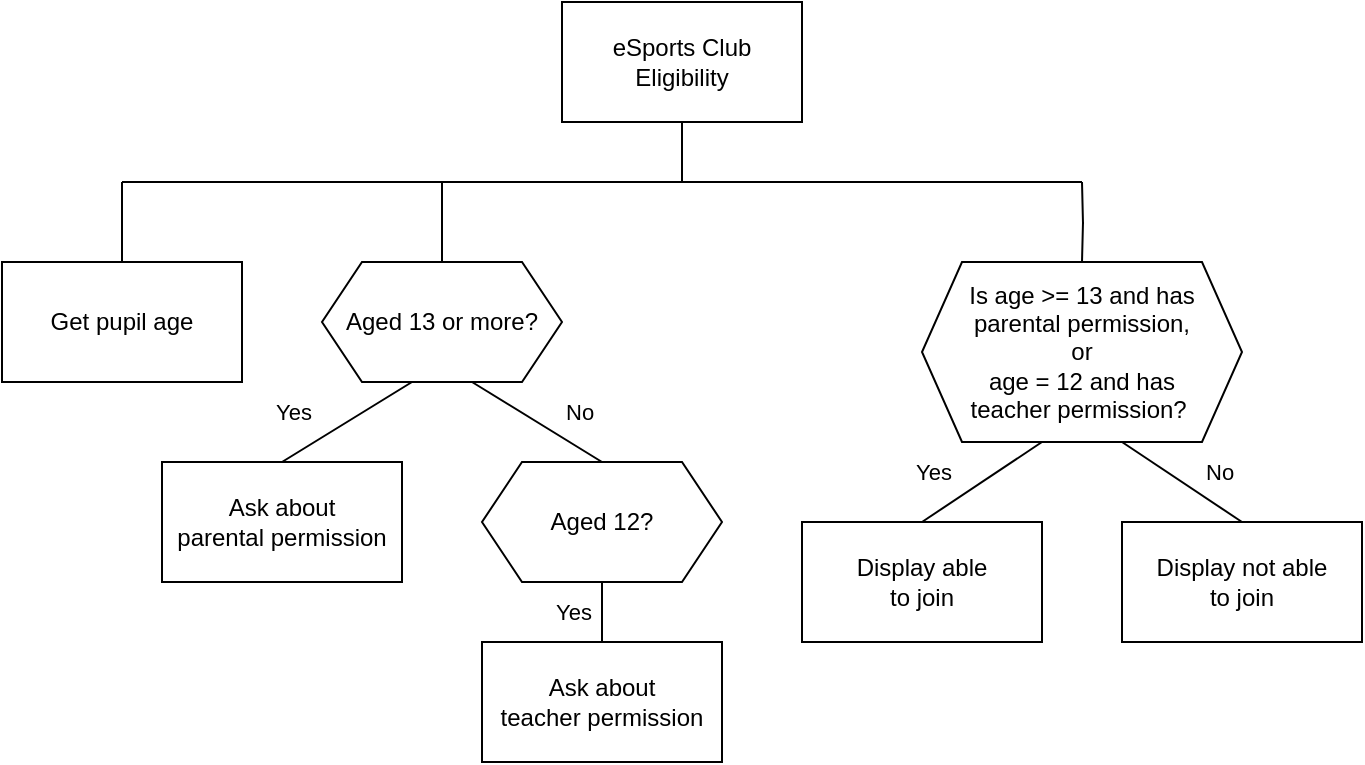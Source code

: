 <mxfile version="28.1.2" pages="2">
  <diagram name="sd1" id="x4vyvjrS_VT7jvUPFso6">
    <mxGraphModel dx="507" dy="333" grid="1" gridSize="10" guides="1" tooltips="1" connect="1" arrows="1" fold="1" page="1" pageScale="1" pageWidth="1169" pageHeight="827" math="0" shadow="0">
      <root>
        <mxCell id="zTi542Yw0DNZkE5UivS6-0" />
        <mxCell id="zTi542Yw0DNZkE5UivS6-1" parent="zTi542Yw0DNZkE5UivS6-0" />
        <mxCell id="zTi542Yw0DNZkE5UivS6-2" style="edgeStyle=orthogonalEdgeStyle;shape=connector;rounded=0;orthogonalLoop=1;jettySize=auto;html=1;exitX=0.5;exitY=1;exitDx=0;exitDy=0;labelBackgroundColor=default;strokeColor=default;fontFamily=Helvetica;fontSize=11;fontColor=default;endArrow=none;endFill=0;" parent="zTi542Yw0DNZkE5UivS6-1" source="zTi542Yw0DNZkE5UivS6-3" edge="1">
          <mxGeometry relative="1" as="geometry">
            <mxPoint x="580" y="220" as="targetPoint" />
          </mxGeometry>
        </mxCell>
        <mxCell id="zTi542Yw0DNZkE5UivS6-3" value="eSports Club&lt;div&gt;Eligibility&lt;/div&gt;" style="rounded=0;whiteSpace=wrap;html=1;fillColor=none;" parent="zTi542Yw0DNZkE5UivS6-1" vertex="1">
          <mxGeometry x="520" y="130" width="120" height="60" as="geometry" />
        </mxCell>
        <mxCell id="zTi542Yw0DNZkE5UivS6-4" style="edgeStyle=orthogonalEdgeStyle;rounded=0;orthogonalLoop=1;jettySize=auto;html=1;exitX=0.5;exitY=0;exitDx=0;exitDy=0;endArrow=none;endFill=0;" parent="zTi542Yw0DNZkE5UivS6-1" source="zTi542Yw0DNZkE5UivS6-5" edge="1">
          <mxGeometry relative="1" as="geometry">
            <mxPoint x="300" y="220" as="targetPoint" />
          </mxGeometry>
        </mxCell>
        <mxCell id="zTi542Yw0DNZkE5UivS6-5" value="Get pupil age" style="rounded=0;whiteSpace=wrap;html=1;fillColor=none;" parent="zTi542Yw0DNZkE5UivS6-1" vertex="1">
          <mxGeometry x="240" y="260" width="120" height="60" as="geometry" />
        </mxCell>
        <mxCell id="zTi542Yw0DNZkE5UivS6-9" value="Display able&lt;div&gt;to join&lt;/div&gt;" style="rounded=0;whiteSpace=wrap;html=1;fillColor=none;" parent="zTi542Yw0DNZkE5UivS6-1" vertex="1">
          <mxGeometry x="640" y="390" width="120" height="60" as="geometry" />
        </mxCell>
        <mxCell id="zTi542Yw0DNZkE5UivS6-14" value="" style="endArrow=none;html=1;rounded=0;" parent="zTi542Yw0DNZkE5UivS6-1" edge="1">
          <mxGeometry width="50" height="50" relative="1" as="geometry">
            <mxPoint x="300" y="220" as="sourcePoint" />
            <mxPoint x="780" y="220" as="targetPoint" />
          </mxGeometry>
        </mxCell>
        <mxCell id="zTi542Yw0DNZkE5UivS6-15" value="Yes" style="text;html=1;strokeColor=none;fillColor=none;align=right;verticalAlign=middle;whiteSpace=wrap;rounded=0;fontSize=11;fontFamily=Helvetica;fontColor=default;spacing=2;spacingRight=3;" parent="zTi542Yw0DNZkE5UivS6-1" vertex="1">
          <mxGeometry x="370" y="320" width="30" height="30" as="geometry" />
        </mxCell>
        <mxCell id="zTi542Yw0DNZkE5UivS6-16" value="Yes" style="text;html=1;strokeColor=none;fillColor=none;align=right;verticalAlign=middle;whiteSpace=wrap;rounded=0;fontSize=11;fontFamily=Helvetica;fontColor=default;spacing=2;spacingRight=3;" parent="zTi542Yw0DNZkE5UivS6-1" vertex="1">
          <mxGeometry x="690" y="350" width="30" height="30" as="geometry" />
        </mxCell>
        <mxCell id="zTi542Yw0DNZkE5UivS6-19" value="Is age &amp;gt;= 13 and has&lt;div&gt;parental permission,&lt;div&gt;or&lt;/div&gt;&lt;div&gt;age = 12 and has&lt;/div&gt;&lt;div&gt;&lt;span style=&quot;background-color: transparent; color: light-dark(rgb(0, 0, 0), rgb(255, 255, 255));&quot;&gt;teacher permission?&amp;nbsp;&lt;/span&gt;&lt;/div&gt;&lt;/div&gt;" style="shape=hexagon;perimeter=hexagonPerimeter2;whiteSpace=wrap;html=1;fixedSize=1;fillColor=none;" parent="zTi542Yw0DNZkE5UivS6-1" vertex="1">
          <mxGeometry x="700" y="260" width="160" height="90" as="geometry" />
        </mxCell>
        <mxCell id="225vPOaHnL1gHCbmEkO4-0" style="edgeStyle=orthogonalEdgeStyle;rounded=0;orthogonalLoop=1;jettySize=auto;html=1;exitX=0.5;exitY=0;exitDx=0;exitDy=0;endArrow=none;endFill=0;" edge="1" parent="zTi542Yw0DNZkE5UivS6-1" source="zTi542Yw0DNZkE5UivS6-22">
          <mxGeometry relative="1" as="geometry">
            <mxPoint x="460" y="220" as="targetPoint" />
          </mxGeometry>
        </mxCell>
        <mxCell id="zTi542Yw0DNZkE5UivS6-22" value="Aged 13 or more?" style="shape=hexagon;perimeter=hexagonPerimeter2;whiteSpace=wrap;html=1;fixedSize=1;fillColor=none;" parent="zTi542Yw0DNZkE5UivS6-1" vertex="1">
          <mxGeometry x="400" y="260" width="120" height="60" as="geometry" />
        </mxCell>
        <mxCell id="zTi542Yw0DNZkE5UivS6-31" style="edgeStyle=orthogonalEdgeStyle;shape=connector;rounded=0;orthogonalLoop=1;jettySize=auto;html=1;exitX=0.5;exitY=0;exitDx=0;exitDy=0;strokeColor=default;align=center;verticalAlign=middle;fontFamily=Helvetica;fontSize=11;fontColor=default;labelBackgroundColor=default;endArrow=none;endFill=0;" parent="zTi542Yw0DNZkE5UivS6-1" edge="1">
          <mxGeometry relative="1" as="geometry">
            <mxPoint x="780" y="220" as="targetPoint" />
            <mxPoint x="780" y="260" as="sourcePoint" />
          </mxGeometry>
        </mxCell>
        <mxCell id="zTi542Yw0DNZkE5UivS6-34" value="Ask about&lt;div&gt;parental permission&lt;/div&gt;" style="rounded=0;whiteSpace=wrap;html=1;fillColor=none;" parent="zTi542Yw0DNZkE5UivS6-1" vertex="1">
          <mxGeometry x="320" y="360" width="120" height="60" as="geometry" />
        </mxCell>
        <mxCell id="zTi542Yw0DNZkE5UivS6-38" value="" style="endArrow=none;html=1;rounded=0;strokeColor=default;align=center;verticalAlign=middle;fontFamily=Helvetica;fontSize=11;fontColor=default;labelBackgroundColor=default;exitX=0.5;exitY=0;exitDx=0;exitDy=0;entryX=0.375;entryY=1;entryDx=0;entryDy=0;" parent="zTi542Yw0DNZkE5UivS6-1" source="zTi542Yw0DNZkE5UivS6-34" target="zTi542Yw0DNZkE5UivS6-22" edge="1">
          <mxGeometry width="50" height="50" relative="1" as="geometry">
            <mxPoint x="300" y="360" as="sourcePoint" />
            <mxPoint x="450" y="340" as="targetPoint" />
          </mxGeometry>
        </mxCell>
        <mxCell id="M2x0D-HvSped527veQFM-3" style="shape=connector;rounded=0;orthogonalLoop=1;jettySize=auto;html=1;exitX=0.5;exitY=0;exitDx=0;exitDy=0;strokeColor=default;align=center;verticalAlign=middle;fontFamily=Helvetica;fontSize=11;fontColor=default;labelBackgroundColor=default;endArrow=none;endFill=0;entryX=0.625;entryY=1;entryDx=0;entryDy=0;" parent="zTi542Yw0DNZkE5UivS6-1" source="225vPOaHnL1gHCbmEkO4-2" target="zTi542Yw0DNZkE5UivS6-22" edge="1">
          <mxGeometry relative="1" as="geometry">
            <mxPoint x="475" y="340" as="targetPoint" />
            <mxPoint x="540" y="360" as="sourcePoint" />
          </mxGeometry>
        </mxCell>
        <mxCell id="M2x0D-HvSped527veQFM-9" style="edgeStyle=none;shape=connector;rounded=0;orthogonalLoop=1;jettySize=auto;html=1;exitX=0.5;exitY=0;exitDx=0;exitDy=0;entryX=0.625;entryY=1;entryDx=0;entryDy=0;strokeColor=default;align=center;verticalAlign=middle;fontFamily=Helvetica;fontSize=11;fontColor=default;labelBackgroundColor=default;endArrow=none;endFill=0;" parent="zTi542Yw0DNZkE5UivS6-1" source="M2x0D-HvSped527veQFM-5" target="zTi542Yw0DNZkE5UivS6-19" edge="1">
          <mxGeometry relative="1" as="geometry" />
        </mxCell>
        <mxCell id="M2x0D-HvSped527veQFM-5" value="Display not able&lt;div&gt;to join&lt;/div&gt;" style="rounded=0;whiteSpace=wrap;html=1;fillColor=none;" parent="zTi542Yw0DNZkE5UivS6-1" vertex="1">
          <mxGeometry x="800" y="390" width="120" height="60" as="geometry" />
        </mxCell>
        <mxCell id="M2x0D-HvSped527veQFM-6" value="No" style="text;html=1;strokeColor=none;fillColor=none;align=left;verticalAlign=middle;whiteSpace=wrap;rounded=0;fontSize=11;fontFamily=Helvetica;fontColor=default;spacing=2;spacingRight=3;" parent="zTi542Yw0DNZkE5UivS6-1" vertex="1">
          <mxGeometry x="520" y="320" width="30" height="30" as="geometry" />
        </mxCell>
        <mxCell id="M2x0D-HvSped527veQFM-7" value="No" style="text;html=1;strokeColor=none;fillColor=none;align=left;verticalAlign=middle;whiteSpace=wrap;rounded=0;fontSize=11;fontFamily=Helvetica;fontColor=default;spacing=2;spacingRight=3;" parent="zTi542Yw0DNZkE5UivS6-1" vertex="1">
          <mxGeometry x="840" y="350" width="30" height="30" as="geometry" />
        </mxCell>
        <mxCell id="M2x0D-HvSped527veQFM-8" style="edgeStyle=none;shape=connector;rounded=0;orthogonalLoop=1;jettySize=auto;html=1;exitX=0.5;exitY=0;exitDx=0;exitDy=0;strokeColor=default;align=center;verticalAlign=middle;fontFamily=Helvetica;fontSize=11;fontColor=default;labelBackgroundColor=default;endArrow=none;endFill=0;entryX=0.375;entryY=1;entryDx=0;entryDy=0;" parent="zTi542Yw0DNZkE5UivS6-1" source="zTi542Yw0DNZkE5UivS6-9" target="zTi542Yw0DNZkE5UivS6-19" edge="1">
          <mxGeometry relative="1" as="geometry">
            <mxPoint x="770" y="412" as="targetPoint" />
          </mxGeometry>
        </mxCell>
        <mxCell id="225vPOaHnL1gHCbmEkO4-2" value="Aged 12?" style="shape=hexagon;perimeter=hexagonPerimeter2;whiteSpace=wrap;html=1;fixedSize=1;fillColor=none;" vertex="1" parent="zTi542Yw0DNZkE5UivS6-1">
          <mxGeometry x="480" y="360" width="120" height="60" as="geometry" />
        </mxCell>
        <mxCell id="225vPOaHnL1gHCbmEkO4-3" value="Ask about teacher&amp;nbsp;&lt;span style=&quot;background-color: transparent; color: light-dark(rgb(0, 0, 0), rgb(255, 255, 255));&quot;&gt;permission&lt;/span&gt;" style="rounded=0;whiteSpace=wrap;html=1;fillColor=none;" vertex="1" parent="zTi542Yw0DNZkE5UivS6-1">
          <mxGeometry x="480" y="450" width="120" height="60" as="geometry" />
        </mxCell>
        <mxCell id="225vPOaHnL1gHCbmEkO4-4" style="edgeStyle=orthogonalEdgeStyle;shape=connector;rounded=0;orthogonalLoop=1;jettySize=auto;html=1;exitX=0.5;exitY=1;exitDx=0;exitDy=0;entryX=0.5;entryY=0;entryDx=0;entryDy=0;strokeColor=default;align=center;verticalAlign=middle;fontFamily=Helvetica;fontSize=11;fontColor=default;labelBackgroundColor=default;endArrow=none;endFill=0;" edge="1" parent="zTi542Yw0DNZkE5UivS6-1" source="225vPOaHnL1gHCbmEkO4-2" target="225vPOaHnL1gHCbmEkO4-3">
          <mxGeometry relative="1" as="geometry" />
        </mxCell>
        <mxCell id="225vPOaHnL1gHCbmEkO4-5" value="Yes" style="text;html=1;strokeColor=none;fillColor=none;align=right;verticalAlign=middle;whiteSpace=wrap;rounded=0;fontSize=11;fontFamily=Helvetica;fontColor=default;spacing=2;spacingRight=3;" vertex="1" parent="zTi542Yw0DNZkE5UivS6-1">
          <mxGeometry x="510" y="420" width="30" height="30" as="geometry" />
        </mxCell>
      </root>
    </mxGraphModel>
  </diagram>
  <diagram id="gd1SCO8zGrmLGN10B-iM" name="sd3">
    <mxGraphModel dx="728" dy="568" grid="1" gridSize="10" guides="1" tooltips="1" connect="1" arrows="1" fold="1" page="1" pageScale="1" pageWidth="1169" pageHeight="827" math="0" shadow="0">
      <root>
        <mxCell id="0" />
        <mxCell id="1" parent="0" />
        <mxCell id="2BwgFsl3VLa_b2nYBKN8-46" style="edgeStyle=orthogonalEdgeStyle;shape=connector;rounded=0;orthogonalLoop=1;jettySize=auto;html=1;exitX=0.5;exitY=1;exitDx=0;exitDy=0;labelBackgroundColor=default;strokeColor=default;fontFamily=Helvetica;fontSize=11;fontColor=default;endArrow=none;endFill=0;" parent="1" source="2BwgFsl3VLa_b2nYBKN8-1" edge="1">
          <mxGeometry relative="1" as="geometry">
            <mxPoint x="580" y="210" as="targetPoint" />
          </mxGeometry>
        </mxCell>
        <mxCell id="2BwgFsl3VLa_b2nYBKN8-1" value="UoB Book Shop" style="rounded=0;whiteSpace=wrap;html=1;fillColor=none;" parent="1" vertex="1">
          <mxGeometry x="520" y="120" width="120" height="60" as="geometry" />
        </mxCell>
        <mxCell id="2BwgFsl3VLa_b2nYBKN8-25" style="edgeStyle=orthogonalEdgeStyle;rounded=0;orthogonalLoop=1;jettySize=auto;html=1;exitX=0.5;exitY=0;exitDx=0;exitDy=0;endArrow=none;endFill=0;" parent="1" source="2BwgFsl3VLa_b2nYBKN8-2" edge="1">
          <mxGeometry relative="1" as="geometry">
            <mxPoint x="140" y="210" as="targetPoint" />
          </mxGeometry>
        </mxCell>
        <mxCell id="2BwgFsl3VLa_b2nYBKN8-2" value="Get amount&lt;div&gt;to pay&lt;/div&gt;" style="rounded=0;whiteSpace=wrap;html=1;fillColor=none;" parent="1" vertex="1">
          <mxGeometry x="80" y="240" width="120" height="60" as="geometry" />
        </mxCell>
        <mxCell id="2BwgFsl3VLa_b2nYBKN8-26" style="edgeStyle=orthogonalEdgeStyle;rounded=0;orthogonalLoop=1;jettySize=auto;html=1;exitX=0.5;exitY=0;exitDx=0;exitDy=0;endArrow=none;endFill=0;" parent="1" source="2BwgFsl3VLa_b2nYBKN8-3" edge="1">
          <mxGeometry relative="1" as="geometry">
            <mxPoint x="300" y="210" as="targetPoint" />
          </mxGeometry>
        </mxCell>
        <mxCell id="2BwgFsl3VLa_b2nYBKN8-3" value="Get discount type" style="rounded=0;whiteSpace=wrap;html=1;fillColor=none;" parent="1" vertex="1">
          <mxGeometry x="240" y="240" width="120" height="60" as="geometry" />
        </mxCell>
        <mxCell id="JrPhyKwZefGcbtjGruJl-4" style="edgeStyle=none;shape=connector;rounded=0;orthogonalLoop=1;jettySize=auto;html=1;exitX=0.5;exitY=0;exitDx=0;exitDy=0;entryX=0.375;entryY=1;entryDx=0;entryDy=0;labelBackgroundColor=default;strokeColor=default;fontFamily=Helvetica;fontSize=11;fontColor=default;endArrow=none;endFill=0;" parent="1" source="2BwgFsl3VLa_b2nYBKN8-5" target="CmPyJKJDkWwYl_QMhDiX-8" edge="1">
          <mxGeometry relative="1" as="geometry" />
        </mxCell>
        <mxCell id="2BwgFsl3VLa_b2nYBKN8-5" value="Set discount rate&lt;br&gt;to 10" style="rounded=0;whiteSpace=wrap;html=1;fillColor=none;" parent="1" vertex="1">
          <mxGeometry x="160" y="440" width="120" height="60" as="geometry" />
        </mxCell>
        <mxCell id="CmPyJKJDkWwYl_QMhDiX-18" style="edgeStyle=orthogonalEdgeStyle;shape=connector;rounded=0;orthogonalLoop=1;jettySize=auto;html=1;exitX=0.5;exitY=0;exitDx=0;exitDy=0;entryX=0.5;entryY=1;entryDx=0;entryDy=0;labelBackgroundColor=default;strokeColor=default;fontFamily=Helvetica;fontSize=11;fontColor=default;endArrow=none;endFill=0;" parent="1" source="2BwgFsl3VLa_b2nYBKN8-9" target="CmPyJKJDkWwYl_QMhDiX-11" edge="1">
          <mxGeometry relative="1" as="geometry" />
        </mxCell>
        <mxCell id="UscxXCK1-TSAxhxeFgae-2" style="edgeStyle=orthogonalEdgeStyle;rounded=0;orthogonalLoop=1;jettySize=auto;html=1;exitX=0.5;exitY=1;exitDx=0;exitDy=0;entryX=0.5;entryY=0;entryDx=0;entryDy=0;endArrow=none;endFill=0;" edge="1" parent="1" source="2BwgFsl3VLa_b2nYBKN8-9" target="UscxXCK1-TSAxhxeFgae-1">
          <mxGeometry relative="1" as="geometry" />
        </mxCell>
        <mxCell id="2BwgFsl3VLa_b2nYBKN8-9" value="Calculate discount:&lt;br&gt;amount to pay&amp;nbsp;&lt;span style=&quot;color: rgb(31, 31, 31); text-align: left; background-color: rgb(255, 255, 255);&quot;&gt;&lt;font style=&quot;font-size: 12px;&quot;&gt;×&lt;/font&gt;&lt;/span&gt;&lt;br&gt;(discount rate&amp;nbsp;&lt;span style=&quot;color: rgb(31, 31, 31); font-family: &amp;quot;Google Sans&amp;quot;, Arial, sans-serif; text-align: left; background-color: rgb(255, 255, 255);&quot;&gt;&lt;font style=&quot;font-size: 12px;&quot;&gt;÷&amp;nbsp;&lt;/font&gt;&lt;/span&gt;100)" style="rounded=0;whiteSpace=wrap;html=1;fillColor=none;" parent="1" vertex="1">
          <mxGeometry x="480" y="340" width="120" height="60" as="geometry" />
        </mxCell>
        <mxCell id="_ii_MElEqdxS3bVGn6bL-7" style="edgeStyle=none;shape=connector;rounded=0;orthogonalLoop=1;jettySize=auto;html=1;exitX=0.5;exitY=1;exitDx=0;exitDy=0;labelBackgroundColor=default;strokeColor=default;fontFamily=Helvetica;fontSize=12;fontColor=default;endArrow=none;endFill=0;" parent="1" source="2BwgFsl3VLa_b2nYBKN8-10" edge="1">
          <mxGeometry relative="1" as="geometry">
            <mxPoint x="540" y="620" as="targetPoint" />
          </mxGeometry>
        </mxCell>
        <mxCell id="2BwgFsl3VLa_b2nYBKN8-10" value="Update amount&lt;br&gt;to pay" style="rounded=0;whiteSpace=wrap;html=1;fillColor=none;" parent="1" vertex="1">
          <mxGeometry x="480" y="540" width="120" height="60" as="geometry" />
        </mxCell>
        <mxCell id="CmPyJKJDkWwYl_QMhDiX-17" style="edgeStyle=orthogonalEdgeStyle;shape=connector;rounded=0;orthogonalLoop=1;jettySize=auto;html=1;exitX=0.5;exitY=0;exitDx=0;exitDy=0;entryX=0.5;entryY=1;entryDx=0;entryDy=0;labelBackgroundColor=default;strokeColor=default;fontFamily=Helvetica;fontSize=11;fontColor=default;endArrow=none;endFill=0;" parent="1" source="2BwgFsl3VLa_b2nYBKN8-11" target="CmPyJKJDkWwYl_QMhDiX-9" edge="1">
          <mxGeometry relative="1" as="geometry" />
        </mxCell>
        <mxCell id="2BwgFsl3VLa_b2nYBKN8-11" value="Set discount rate&lt;br&gt;to 20" style="rounded=0;whiteSpace=wrap;html=1;fillColor=none;" parent="1" vertex="1">
          <mxGeometry x="320" y="540" width="120" height="60" as="geometry" />
        </mxCell>
        <mxCell id="2BwgFsl3VLa_b2nYBKN8-35" style="edgeStyle=orthogonalEdgeStyle;rounded=0;orthogonalLoop=1;jettySize=auto;html=1;exitX=0.5;exitY=0;exitDx=0;exitDy=0;endArrow=none;endFill=0;" parent="1" source="2BwgFsl3VLa_b2nYBKN8-12" edge="1">
          <mxGeometry relative="1" as="geometry">
            <mxPoint x="700" y="210" as="targetPoint" />
          </mxGeometry>
        </mxCell>
        <mxCell id="2BwgFsl3VLa_b2nYBKN8-12" value="Get voucher" style="rounded=0;whiteSpace=wrap;html=1;fillColor=none;" parent="1" vertex="1">
          <mxGeometry x="640" y="240" width="120" height="60" as="geometry" />
        </mxCell>
        <mxCell id="CmPyJKJDkWwYl_QMhDiX-19" style="edgeStyle=orthogonalEdgeStyle;shape=connector;rounded=0;orthogonalLoop=1;jettySize=auto;html=1;exitX=0.5;exitY=0;exitDx=0;exitDy=0;entryX=0.5;entryY=1;entryDx=0;entryDy=0;labelBackgroundColor=default;strokeColor=default;fontFamily=Helvetica;fontSize=11;fontColor=default;endArrow=none;endFill=0;" parent="1" source="2BwgFsl3VLa_b2nYBKN8-14" target="CmPyJKJDkWwYl_QMhDiX-12" edge="1">
          <mxGeometry relative="1" as="geometry" />
        </mxCell>
        <mxCell id="2BwgFsl3VLa_b2nYBKN8-14" value="Reduce amount to pay by £10" style="rounded=0;whiteSpace=wrap;html=1;fillColor=none;" parent="1" vertex="1">
          <mxGeometry x="640" y="440" width="120" height="60" as="geometry" />
        </mxCell>
        <mxCell id="re6lLt0kuD69fnyGJ5kz-13" style="edgeStyle=none;shape=connector;rounded=0;orthogonalLoop=1;jettySize=auto;html=1;exitX=0.5;exitY=0;exitDx=0;exitDy=0;labelBackgroundColor=default;strokeColor=default;fontFamily=Helvetica;fontSize=11;fontColor=default;endArrow=none;endFill=0;" parent="1" source="2BwgFsl3VLa_b2nYBKN8-21" edge="1">
          <mxGeometry relative="1" as="geometry">
            <mxPoint x="1021" y="210" as="targetPoint" />
          </mxGeometry>
        </mxCell>
        <mxCell id="2BwgFsl3VLa_b2nYBKN8-21" value="Display amount&lt;div&gt;to pay&lt;/div&gt;" style="rounded=0;whiteSpace=wrap;html=1;fillColor=none;" parent="1" vertex="1">
          <mxGeometry x="960.5" y="240" width="120" height="60" as="geometry" />
        </mxCell>
        <mxCell id="_ii_MElEqdxS3bVGn6bL-5" style="edgeStyle=none;shape=connector;rounded=0;orthogonalLoop=1;jettySize=auto;html=1;exitX=0.5;exitY=0;exitDx=0;exitDy=0;labelBackgroundColor=default;strokeColor=default;fontFamily=Helvetica;fontSize=12;fontColor=default;endArrow=none;endFill=0;" parent="1" source="2BwgFsl3VLa_b2nYBKN8-22" edge="1">
          <mxGeometry relative="1" as="geometry">
            <mxPoint x="620" y="620" as="targetPoint" />
          </mxGeometry>
        </mxCell>
        <mxCell id="2BwgFsl3VLa_b2nYBKN8-22" value="Display amount&lt;br&gt;to pay" style="rounded=0;whiteSpace=wrap;html=1;fillColor=none;" parent="1" vertex="1">
          <mxGeometry x="560" y="640" width="120" height="60" as="geometry" />
        </mxCell>
        <mxCell id="2BwgFsl3VLa_b2nYBKN8-23" value="" style="endArrow=none;html=1;rounded=0;" parent="1" edge="1">
          <mxGeometry width="50" height="50" relative="1" as="geometry">
            <mxPoint x="140" y="210" as="sourcePoint" />
            <mxPoint x="1020" y="210" as="targetPoint" />
          </mxGeometry>
        </mxCell>
        <mxCell id="2BwgFsl3VLa_b2nYBKN8-47" value="Yes" style="text;html=1;strokeColor=none;fillColor=none;align=right;verticalAlign=middle;whiteSpace=wrap;rounded=0;fontSize=11;fontFamily=Helvetica;fontColor=default;spacing=2;spacingRight=3;" parent="1" vertex="1">
          <mxGeometry x="350" y="500" width="30" height="30" as="geometry" />
        </mxCell>
        <mxCell id="2BwgFsl3VLa_b2nYBKN8-48" value="Yes" style="text;html=1;strokeColor=none;fillColor=none;align=left;verticalAlign=middle;whiteSpace=wrap;rounded=0;fontSize=11;fontFamily=Helvetica;fontColor=default;spacing=2;spacingRight=3;" parent="1" vertex="1">
          <mxGeometry x="230" y="399" width="30" height="30" as="geometry" />
        </mxCell>
        <mxCell id="2BwgFsl3VLa_b2nYBKN8-49" value="Yes" style="text;html=1;strokeColor=none;fillColor=none;align=right;verticalAlign=middle;whiteSpace=wrap;rounded=0;fontSize=11;fontFamily=Helvetica;fontColor=default;spacing=2;spacingRight=3;" parent="1" vertex="1">
          <mxGeometry x="510" y="300" width="30" height="30" as="geometry" />
        </mxCell>
        <mxCell id="2BwgFsl3VLa_b2nYBKN8-50" value="Yes" style="text;html=1;strokeColor=none;fillColor=none;align=right;verticalAlign=middle;whiteSpace=wrap;rounded=0;fontSize=11;fontFamily=Helvetica;fontColor=default;spacing=2;spacingRight=3;" parent="1" vertex="1">
          <mxGeometry x="670" y="399" width="30" height="30" as="geometry" />
        </mxCell>
        <mxCell id="CmPyJKJDkWwYl_QMhDiX-5" style="edgeStyle=orthogonalEdgeStyle;rounded=0;orthogonalLoop=1;jettySize=auto;html=1;exitX=0.5;exitY=0;exitDx=0;exitDy=0;entryX=0.5;entryY=1;entryDx=0;entryDy=0;endArrow=none;endFill=0;" parent="1" source="CmPyJKJDkWwYl_QMhDiX-3" target="2BwgFsl3VLa_b2nYBKN8-14" edge="1">
          <mxGeometry relative="1" as="geometry" />
        </mxCell>
        <mxCell id="CmPyJKJDkWwYl_QMhDiX-3" value="Display voucher&lt;div&gt;message&lt;/div&gt;" style="rounded=0;whiteSpace=wrap;html=1;fillColor=none;" parent="1" vertex="1">
          <mxGeometry x="640" y="540" width="120" height="60" as="geometry" />
        </mxCell>
        <mxCell id="re6lLt0kuD69fnyGJ5kz-16" style="edgeStyle=none;shape=connector;rounded=0;orthogonalLoop=1;jettySize=auto;html=1;exitX=0.5;exitY=0;exitDx=0;exitDy=0;labelBackgroundColor=default;strokeColor=default;fontFamily=Helvetica;fontSize=11;fontColor=default;endArrow=none;endFill=0;entryX=0.5;entryY=1;entryDx=0;entryDy=0;" parent="1" source="CmPyJKJDkWwYl_QMhDiX-8" edge="1" target="2BwgFsl3VLa_b2nYBKN8-3">
          <mxGeometry relative="1" as="geometry">
            <mxPoint x="319.939" y="330" as="targetPoint" />
          </mxGeometry>
        </mxCell>
        <mxCell id="CmPyJKJDkWwYl_QMhDiX-8" value="Student?" style="shape=hexagon;perimeter=hexagonPerimeter2;whiteSpace=wrap;html=1;fixedSize=1;fillColor=none;" parent="1" vertex="1">
          <mxGeometry x="240" y="340" width="120" height="60" as="geometry" />
        </mxCell>
        <mxCell id="JrPhyKwZefGcbtjGruJl-5" style="edgeStyle=none;shape=connector;rounded=0;orthogonalLoop=1;jettySize=auto;html=1;exitX=0.5;exitY=0;exitDx=0;exitDy=0;entryX=0.625;entryY=1;entryDx=0;entryDy=0;labelBackgroundColor=default;strokeColor=default;fontFamily=Helvetica;fontSize=11;fontColor=default;endArrow=none;endFill=0;" parent="1" source="CmPyJKJDkWwYl_QMhDiX-9" target="CmPyJKJDkWwYl_QMhDiX-8" edge="1">
          <mxGeometry relative="1" as="geometry" />
        </mxCell>
        <mxCell id="CmPyJKJDkWwYl_QMhDiX-9" value="Staff?" style="shape=hexagon;perimeter=hexagonPerimeter2;whiteSpace=wrap;html=1;fixedSize=1;fillColor=none;" parent="1" vertex="1">
          <mxGeometry x="320" y="440" width="120" height="60" as="geometry" />
        </mxCell>
        <mxCell id="re6lLt0kuD69fnyGJ5kz-14" style="edgeStyle=none;shape=connector;rounded=0;orthogonalLoop=1;jettySize=auto;html=1;exitX=0.5;exitY=0;exitDx=0;exitDy=0;labelBackgroundColor=default;strokeColor=default;fontFamily=Helvetica;fontSize=11;fontColor=default;endArrow=none;endFill=0;" parent="1" source="CmPyJKJDkWwYl_QMhDiX-11" edge="1">
          <mxGeometry relative="1" as="geometry">
            <mxPoint x="539.939" y="210" as="targetPoint" />
          </mxGeometry>
        </mxCell>
        <mxCell id="CmPyJKJDkWwYl_QMhDiX-11" value="Is discount&lt;br&gt;rate not equal&lt;br&gt;to zero?" style="shape=hexagon;perimeter=hexagonPerimeter2;whiteSpace=wrap;html=1;fixedSize=1;fillColor=none;" parent="1" vertex="1">
          <mxGeometry x="480" y="240" width="120" height="60" as="geometry" />
        </mxCell>
        <mxCell id="re6lLt0kuD69fnyGJ5kz-11" style="edgeStyle=none;shape=connector;rounded=0;orthogonalLoop=1;jettySize=auto;html=1;exitX=0.5;exitY=0;exitDx=0;exitDy=0;entryX=0.5;entryY=1;entryDx=0;entryDy=0;labelBackgroundColor=default;strokeColor=default;fontFamily=Helvetica;fontSize=11;fontColor=default;endArrow=none;endFill=0;" parent="1" source="CmPyJKJDkWwYl_QMhDiX-12" target="2BwgFsl3VLa_b2nYBKN8-12" edge="1">
          <mxGeometry relative="1" as="geometry" />
        </mxCell>
        <mxCell id="CmPyJKJDkWwYl_QMhDiX-12" value="Has a voucher?" style="shape=hexagon;perimeter=hexagonPerimeter2;whiteSpace=wrap;html=1;fixedSize=1;fillColor=none;" parent="1" vertex="1">
          <mxGeometry x="640" y="340" width="120" height="60" as="geometry" />
        </mxCell>
        <mxCell id="JrPhyKwZefGcbtjGruJl-6" value="No" style="text;html=1;strokeColor=none;fillColor=none;align=right;verticalAlign=middle;whiteSpace=wrap;rounded=0;fontSize=11;fontFamily=Helvetica;fontColor=default;spacing=2;spacingRight=3;" parent="1" vertex="1">
          <mxGeometry x="340" y="399" width="30" height="30" as="geometry" />
        </mxCell>
        <mxCell id="re6lLt0kuD69fnyGJ5kz-1" style="edgeStyle=orthogonalEdgeStyle;shape=connector;rounded=0;orthogonalLoop=1;jettySize=auto;html=1;exitX=0.5;exitY=0;exitDx=0;exitDy=0;entryX=0.5;entryY=1;entryDx=0;entryDy=0;labelBackgroundColor=default;strokeColor=default;fontFamily=Helvetica;fontSize=11;fontColor=default;endArrow=none;endFill=0;" parent="1" source="re6lLt0kuD69fnyGJ5kz-2" target="re6lLt0kuD69fnyGJ5kz-4" edge="1">
          <mxGeometry relative="1" as="geometry" />
        </mxCell>
        <mxCell id="re6lLt0kuD69fnyGJ5kz-2" value="Display no&lt;div&gt;change message&lt;/div&gt;" style="rounded=0;whiteSpace=wrap;html=1;fillColor=none;" parent="1" vertex="1">
          <mxGeometry x="800" y="440" width="120" height="60" as="geometry" />
        </mxCell>
        <mxCell id="re6lLt0kuD69fnyGJ5kz-3" style="edgeStyle=orthogonalEdgeStyle;shape=connector;rounded=0;orthogonalLoop=1;jettySize=auto;html=1;exitX=0.5;exitY=0;exitDx=0;exitDy=0;entryX=0.5;entryY=1;entryDx=0;entryDy=0;labelBackgroundColor=default;strokeColor=default;fontFamily=Helvetica;fontSize=11;fontColor=default;endArrow=none;endFill=0;" parent="1" source="re6lLt0kuD69fnyGJ5kz-4" target="re6lLt0kuD69fnyGJ5kz-6" edge="1">
          <mxGeometry relative="1" as="geometry" />
        </mxCell>
        <mxCell id="re6lLt0kuD69fnyGJ5kz-4" value="Set amount to pay&lt;br&gt;to zero" style="rounded=0;whiteSpace=wrap;html=1;fillColor=none;" parent="1" vertex="1">
          <mxGeometry x="800" y="340" width="120" height="60" as="geometry" />
        </mxCell>
        <mxCell id="re6lLt0kuD69fnyGJ5kz-5" value="Yes" style="text;html=1;strokeColor=none;fillColor=none;align=right;verticalAlign=middle;whiteSpace=wrap;rounded=0;fontSize=11;fontFamily=Helvetica;fontColor=default;spacing=2;spacingRight=3;" parent="1" vertex="1">
          <mxGeometry x="830" y="300" width="30" height="30" as="geometry" />
        </mxCell>
        <mxCell id="re6lLt0kuD69fnyGJ5kz-12" style="edgeStyle=none;shape=connector;rounded=0;orthogonalLoop=1;jettySize=auto;html=1;exitX=0.5;exitY=0;exitDx=0;exitDy=0;labelBackgroundColor=default;strokeColor=default;fontFamily=Helvetica;fontSize=11;fontColor=default;endArrow=none;endFill=0;" parent="1" source="re6lLt0kuD69fnyGJ5kz-6" edge="1">
          <mxGeometry relative="1" as="geometry">
            <mxPoint x="860" y="210" as="targetPoint" />
          </mxGeometry>
        </mxCell>
        <mxCell id="re6lLt0kuD69fnyGJ5kz-6" value="Is&lt;br style=&quot;border-color: var(--border-color);&quot;&gt;amount to pay&lt;br style=&quot;border-color: var(--border-color);&quot;&gt;less than £0?" style="shape=hexagon;perimeter=hexagonPerimeter2;whiteSpace=wrap;html=1;fixedSize=1;fillColor=none;" parent="1" vertex="1">
          <mxGeometry x="800" y="240" width="120" height="60" as="geometry" />
        </mxCell>
        <mxCell id="_ii_MElEqdxS3bVGn6bL-6" style="edgeStyle=none;shape=connector;rounded=0;orthogonalLoop=1;jettySize=auto;html=1;exitX=0.5;exitY=0;exitDx=0;exitDy=0;labelBackgroundColor=default;strokeColor=default;fontFamily=Helvetica;fontSize=12;fontColor=default;endArrow=none;endFill=0;" parent="1" source="_ii_MElEqdxS3bVGn6bL-2" edge="1">
          <mxGeometry relative="1" as="geometry">
            <mxPoint x="460" y="620" as="targetPoint" />
          </mxGeometry>
        </mxCell>
        <mxCell id="_ii_MElEqdxS3bVGn6bL-2" value="Display discount&lt;div&gt;amount&lt;/div&gt;" style="rounded=0;whiteSpace=wrap;html=1;fillColor=none;" parent="1" vertex="1">
          <mxGeometry x="400" y="640" width="120" height="60" as="geometry" />
        </mxCell>
        <mxCell id="_ii_MElEqdxS3bVGn6bL-3" value="" style="endArrow=none;html=1;rounded=0;labelBackgroundColor=default;strokeColor=default;fontFamily=Helvetica;fontSize=12;fontColor=default;shape=connector;" parent="1" edge="1">
          <mxGeometry width="50" height="50" relative="1" as="geometry">
            <mxPoint x="460" y="620" as="sourcePoint" />
            <mxPoint x="620" y="620" as="targetPoint" />
          </mxGeometry>
        </mxCell>
        <mxCell id="UscxXCK1-TSAxhxeFgae-3" style="edgeStyle=orthogonalEdgeStyle;shape=connector;rounded=0;orthogonalLoop=1;jettySize=auto;html=1;exitX=0.5;exitY=1;exitDx=0;exitDy=0;entryX=0.5;entryY=0;entryDx=0;entryDy=0;strokeColor=default;align=center;verticalAlign=middle;fontFamily=Helvetica;fontSize=11;fontColor=default;labelBackgroundColor=default;endArrow=none;endFill=0;" edge="1" parent="1" source="UscxXCK1-TSAxhxeFgae-1" target="2BwgFsl3VLa_b2nYBKN8-10">
          <mxGeometry relative="1" as="geometry" />
        </mxCell>
        <mxCell id="UscxXCK1-TSAxhxeFgae-1" value="Round discount amount to 2 dp" style="rounded=0;whiteSpace=wrap;html=1;fillColor=none;" vertex="1" parent="1">
          <mxGeometry x="480" y="440" width="120" height="60" as="geometry" />
        </mxCell>
      </root>
    </mxGraphModel>
  </diagram>
</mxfile>
